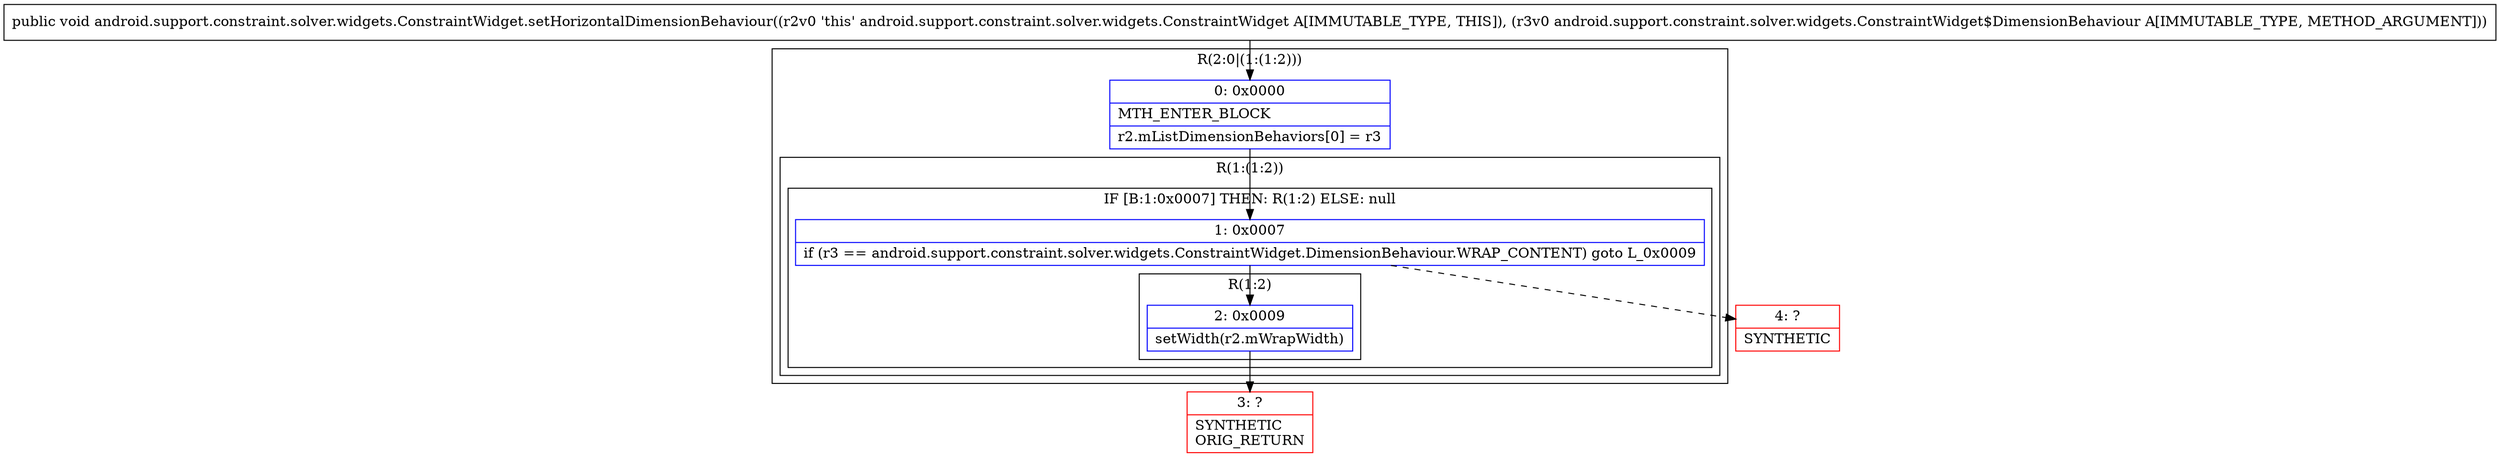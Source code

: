 digraph "CFG forandroid.support.constraint.solver.widgets.ConstraintWidget.setHorizontalDimensionBehaviour(Landroid\/support\/constraint\/solver\/widgets\/ConstraintWidget$DimensionBehaviour;)V" {
subgraph cluster_Region_1690799101 {
label = "R(2:0|(1:(1:2)))";
node [shape=record,color=blue];
Node_0 [shape=record,label="{0\:\ 0x0000|MTH_ENTER_BLOCK\l|r2.mListDimensionBehaviors[0] = r3\l}"];
subgraph cluster_Region_993713367 {
label = "R(1:(1:2))";
node [shape=record,color=blue];
subgraph cluster_IfRegion_2101100295 {
label = "IF [B:1:0x0007] THEN: R(1:2) ELSE: null";
node [shape=record,color=blue];
Node_1 [shape=record,label="{1\:\ 0x0007|if (r3 == android.support.constraint.solver.widgets.ConstraintWidget.DimensionBehaviour.WRAP_CONTENT) goto L_0x0009\l}"];
subgraph cluster_Region_2055454061 {
label = "R(1:2)";
node [shape=record,color=blue];
Node_2 [shape=record,label="{2\:\ 0x0009|setWidth(r2.mWrapWidth)\l}"];
}
}
}
}
Node_3 [shape=record,color=red,label="{3\:\ ?|SYNTHETIC\lORIG_RETURN\l}"];
Node_4 [shape=record,color=red,label="{4\:\ ?|SYNTHETIC\l}"];
MethodNode[shape=record,label="{public void android.support.constraint.solver.widgets.ConstraintWidget.setHorizontalDimensionBehaviour((r2v0 'this' android.support.constraint.solver.widgets.ConstraintWidget A[IMMUTABLE_TYPE, THIS]), (r3v0 android.support.constraint.solver.widgets.ConstraintWidget$DimensionBehaviour A[IMMUTABLE_TYPE, METHOD_ARGUMENT])) }"];
MethodNode -> Node_0;
Node_0 -> Node_1;
Node_1 -> Node_2;
Node_1 -> Node_4[style=dashed];
Node_2 -> Node_3;
}

